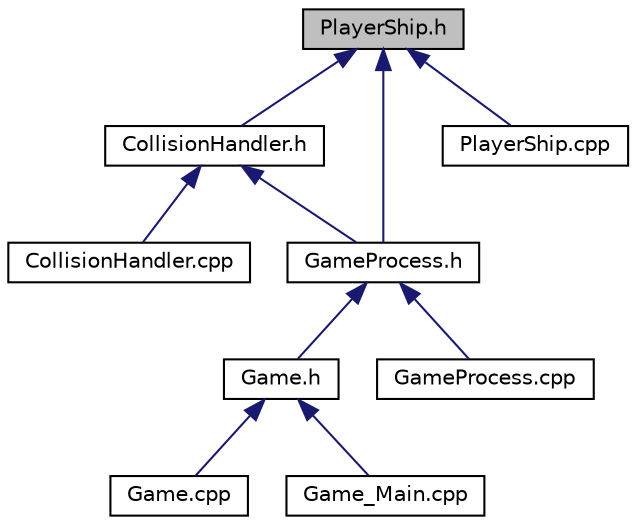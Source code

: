digraph "PlayerShip.h"
{
  edge [fontname="Helvetica",fontsize="10",labelfontname="Helvetica",labelfontsize="10"];
  node [fontname="Helvetica",fontsize="10",shape=record];
  Node12 [label="PlayerShip.h",height=0.2,width=0.4,color="black", fillcolor="grey75", style="filled", fontcolor="black"];
  Node12 -> Node13 [dir="back",color="midnightblue",fontsize="10",style="solid",fontname="Helvetica"];
  Node13 [label="CollisionHandler.h",height=0.2,width=0.4,color="black", fillcolor="white", style="filled",URL="$_collision_handler_8h.html"];
  Node13 -> Node14 [dir="back",color="midnightblue",fontsize="10",style="solid",fontname="Helvetica"];
  Node14 [label="CollisionHandler.cpp",height=0.2,width=0.4,color="black", fillcolor="white", style="filled",URL="$_collision_handler_8cpp.html"];
  Node13 -> Node15 [dir="back",color="midnightblue",fontsize="10",style="solid",fontname="Helvetica"];
  Node15 [label="GameProcess.h",height=0.2,width=0.4,color="black", fillcolor="white", style="filled",URL="$_game_process_8h.html"];
  Node15 -> Node16 [dir="back",color="midnightblue",fontsize="10",style="solid",fontname="Helvetica"];
  Node16 [label="Game.h",height=0.2,width=0.4,color="black", fillcolor="white", style="filled",URL="$_game_8h.html"];
  Node16 -> Node17 [dir="back",color="midnightblue",fontsize="10",style="solid",fontname="Helvetica"];
  Node17 [label="Game.cpp",height=0.2,width=0.4,color="black", fillcolor="white", style="filled",URL="$_game_8cpp.html"];
  Node16 -> Node18 [dir="back",color="midnightblue",fontsize="10",style="solid",fontname="Helvetica"];
  Node18 [label="Game_Main.cpp",height=0.2,width=0.4,color="black", fillcolor="white", style="filled",URL="$_game___main_8cpp.html"];
  Node15 -> Node19 [dir="back",color="midnightblue",fontsize="10",style="solid",fontname="Helvetica"];
  Node19 [label="GameProcess.cpp",height=0.2,width=0.4,color="black", fillcolor="white", style="filled",URL="$_game_process_8cpp.html"];
  Node12 -> Node15 [dir="back",color="midnightblue",fontsize="10",style="solid",fontname="Helvetica"];
  Node12 -> Node20 [dir="back",color="midnightblue",fontsize="10",style="solid",fontname="Helvetica"];
  Node20 [label="PlayerShip.cpp",height=0.2,width=0.4,color="black", fillcolor="white", style="filled",URL="$_player_ship_8cpp.html"];
}
